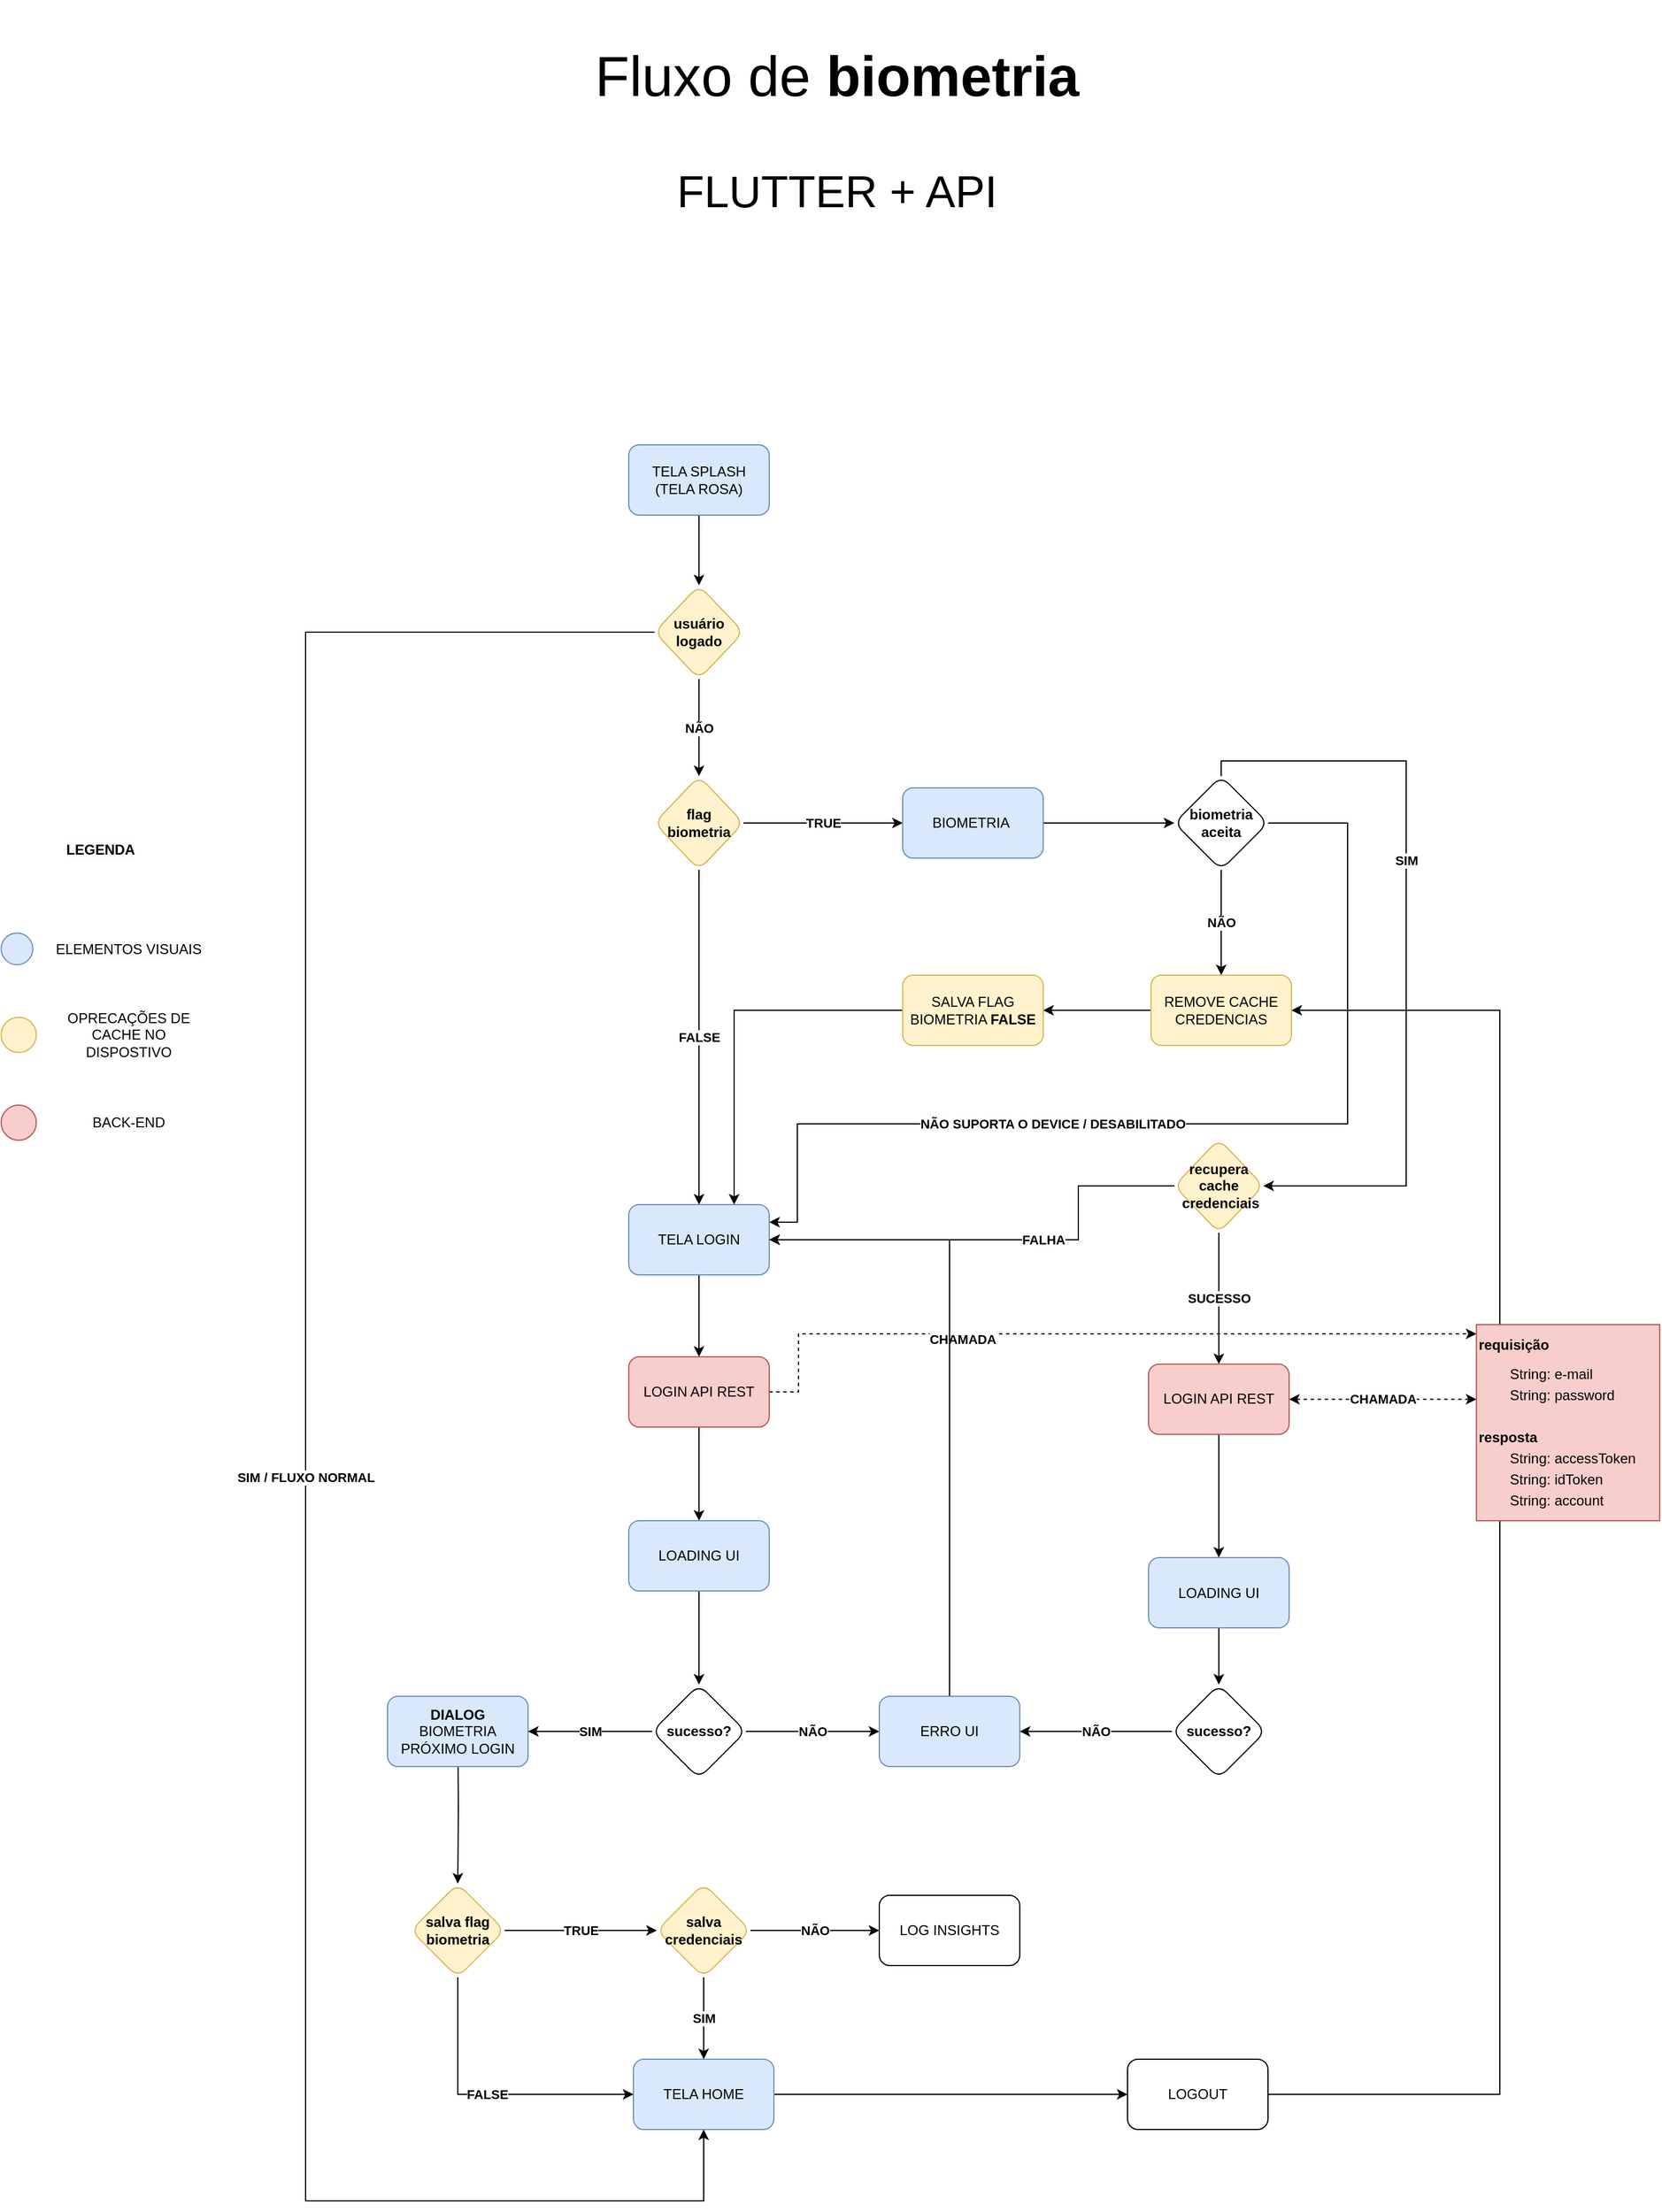 <mxfile version="24.2.2" type="github" pages="2">
  <diagram name="Flutter + API" id="6E-tuXSWwEvXY_AY0PLX">
    <mxGraphModel dx="4412" dy="4071" grid="1" gridSize="10" guides="1" tooltips="1" connect="1" arrows="1" fold="1" page="1" pageScale="1" pageWidth="827" pageHeight="1169" math="0" shadow="0">
      <root>
        <mxCell id="0" />
        <mxCell id="1" parent="0" />
        <mxCell id="qPOd8B_Op5KwaBinqcUg-231" style="edgeStyle=orthogonalEdgeStyle;rounded=0;orthogonalLoop=1;jettySize=auto;html=1;entryX=1;entryY=0.5;entryDx=0;entryDy=0;" parent="1" source="qPOd8B_Op5KwaBinqcUg-229" target="qPOd8B_Op5KwaBinqcUg-214" edge="1">
          <mxGeometry relative="1" as="geometry">
            <Array as="points">
              <mxPoint x="560" y="-391" />
              <mxPoint x="560" y="-1317" />
            </Array>
          </mxGeometry>
        </mxCell>
        <mxCell id="qPOd8B_Op5KwaBinqcUg-134" value="" style="group" parent="1" vertex="1" connectable="0">
          <mxGeometry x="-720" y="-1477" width="174" height="278.5" as="geometry" />
        </mxCell>
        <mxCell id="qPOd8B_Op5KwaBinqcUg-3" value="" style="ellipse;whiteSpace=wrap;html=1;aspect=fixed;fillColor=#dae8fc;strokeColor=#6c8ebf;container=0;" parent="qPOd8B_Op5KwaBinqcUg-134" vertex="1">
          <mxGeometry y="94" width="27" height="27" as="geometry" />
        </mxCell>
        <mxCell id="qPOd8B_Op5KwaBinqcUg-22" value="" style="ellipse;whiteSpace=wrap;html=1;aspect=fixed;fillColor=#fff2cc;strokeColor=#d6b656;container=0;" parent="qPOd8B_Op5KwaBinqcUg-134" vertex="1">
          <mxGeometry y="166" width="30" height="30" as="geometry" />
        </mxCell>
        <mxCell id="qPOd8B_Op5KwaBinqcUg-24" value="OPRECAÇÕES DE CACHE NO DISPOSTIVO" style="text;html=1;align=center;verticalAlign=middle;whiteSpace=wrap;rounded=0;container=0;" parent="qPOd8B_Op5KwaBinqcUg-134" vertex="1">
          <mxGeometry x="44" y="158.5" width="130" height="45" as="geometry" />
        </mxCell>
        <mxCell id="qPOd8B_Op5KwaBinqcUg-25" value="&lt;span style=&quot;caret-color: rgb(0, 0, 0); color: rgb(0, 0, 0); font-family: Helvetica; font-size: 12px; font-style: normal; font-variant-caps: normal; font-weight: 400; letter-spacing: normal; orphans: auto; text-align: center; text-indent: 0px; text-transform: none; white-space: normal; widows: auto; word-spacing: 0px; -webkit-text-stroke-width: 0px; background-color: rgb(251, 251, 251); text-decoration: none; display: inline !important; float: none;&quot;&gt;ELEMENTOS VISUAIS&lt;/span&gt;" style="text;html=1;align=center;verticalAlign=middle;whiteSpace=wrap;rounded=0;container=0;" parent="qPOd8B_Op5KwaBinqcUg-134" vertex="1">
          <mxGeometry x="44" y="85" width="130" height="45" as="geometry" />
        </mxCell>
        <mxCell id="qPOd8B_Op5KwaBinqcUg-69" value="" style="ellipse;whiteSpace=wrap;html=1;aspect=fixed;fillColor=#f8cecc;strokeColor=#b85450;container=0;" parent="qPOd8B_Op5KwaBinqcUg-134" vertex="1">
          <mxGeometry y="241" width="30" height="30" as="geometry" />
        </mxCell>
        <mxCell id="qPOd8B_Op5KwaBinqcUg-70" value="BACK-END" style="text;html=1;align=center;verticalAlign=middle;whiteSpace=wrap;rounded=0;container=0;" parent="qPOd8B_Op5KwaBinqcUg-134" vertex="1">
          <mxGeometry x="44" y="233.5" width="130" height="45" as="geometry" />
        </mxCell>
        <mxCell id="qPOd8B_Op5KwaBinqcUg-133" value="&lt;span style=&quot;caret-color: rgb(0, 0, 0); color: rgb(0, 0, 0); font-family: Helvetica; font-size: 12px; font-style: normal; font-variant-caps: normal; letter-spacing: normal; text-align: center; text-indent: 0px; text-transform: none; white-space: normal; word-spacing: 0px; -webkit-text-stroke-width: 0px; background-color: rgb(251, 251, 251); text-decoration: none; float: none; display: inline !important;&quot;&gt;&lt;b&gt;LEGENDA&lt;/b&gt;&lt;/span&gt;" style="text;html=1;align=center;verticalAlign=middle;whiteSpace=wrap;rounded=0;container=0;" parent="qPOd8B_Op5KwaBinqcUg-134" vertex="1">
          <mxGeometry x="20" width="130" height="45" as="geometry" />
        </mxCell>
        <mxCell id="qPOd8B_Op5KwaBinqcUg-74" value="&lt;h1 style=&quot;margin-top: 0px; line-height: 50%;&quot;&gt;&lt;font style=&quot;font-size: 12px;&quot;&gt;requisição&lt;br&gt;&lt;/font&gt;&lt;/h1&gt;&lt;p style=&quot;line-height: 50%;&quot;&gt;&lt;font style=&quot;font-size: 12px;&quot;&gt;&lt;span style=&quot;white-space: pre;&quot;&gt;&#x9;String: e-mail&lt;/span&gt;&lt;br&gt;&lt;/font&gt;&lt;/p&gt;&lt;p style=&quot;line-height: 50%;&quot;&gt;&lt;span style=&quot;white-space: pre;&quot;&gt;&lt;font style=&quot;font-size: 12px;&quot;&gt;&lt;span style=&quot;white-space: pre;&quot;&gt;&lt;font style=&quot;font-size: 12px;&quot;&gt;&#x9;String: password&lt;/font&gt;&lt;/span&gt;&lt;br&gt;&lt;/font&gt;&lt;/span&gt;&lt;/p&gt;&lt;p style=&quot;line-height: 50%;&quot;&gt;&lt;span style=&quot;white-space: pre;&quot;&gt;&lt;span style=&quot;white-space: pre;&quot;&gt;&lt;font style=&quot;font-size: 12px;&quot;&gt;&lt;br&gt;&lt;/font&gt;&lt;/span&gt;&lt;/span&gt;&lt;/p&gt;&lt;p style=&quot;line-height: 50%;&quot;&gt;&lt;font style=&quot;font-size: 12px;&quot;&gt;&lt;b&gt;resposta&lt;/b&gt;&lt;/font&gt;&lt;/p&gt;&lt;p style=&quot;line-height: 50%;&quot;&gt;&lt;font style=&quot;font-size: 12px;&quot;&gt;&lt;span style=&quot;white-space: pre;&quot;&gt;&#x9;String: accessToken&lt;/span&gt;&lt;br&gt;&lt;/font&gt;&lt;/p&gt;&lt;p style=&quot;line-height: 50%;&quot;&gt;&lt;span style=&quot;white-space: pre;&quot;&gt;&lt;font style=&quot;font-size: 12px;&quot;&gt;&#x9;String: idToken&lt;/font&gt;&lt;/span&gt;&lt;/p&gt;&lt;p style=&quot;line-height: 50%;&quot;&gt;&lt;span style=&quot;white-space: pre;&quot;&gt;&lt;font style=&quot;font-size: 12px;&quot;&gt;&lt;span style=&quot;white-space: pre;&quot;&gt;&#x9;String: account&lt;/span&gt;&lt;br&gt;&lt;/font&gt;&lt;/span&gt;&lt;/p&gt;&lt;p style=&quot;line-height: 50%;&quot;&gt;&lt;span style=&quot;white-space: pre;&quot;&gt;&lt;font style=&quot;font-size: 12px;&quot;&gt;&#x9;&lt;/font&gt;&lt;/span&gt;&lt;br&gt;&lt;/p&gt;" style="text;html=1;whiteSpace=wrap;overflow=hidden;rounded=0;fillColor=#f8cecc;strokeColor=#b85450;" parent="1" vertex="1">
          <mxGeometry x="540" y="-1048.5" width="156.56" height="167.5" as="geometry" />
        </mxCell>
        <mxCell id="qPOd8B_Op5KwaBinqcUg-179" style="edgeStyle=orthogonalEdgeStyle;rounded=0;orthogonalLoop=1;jettySize=auto;html=1;dashed=1;startArrow=classic;startFill=1;entryX=0.016;entryY=0.047;entryDx=0;entryDy=0;entryPerimeter=0;" parent="1" edge="1">
          <mxGeometry relative="1" as="geometry">
            <mxPoint x="-112.5" y="-991.043" as="sourcePoint" />
            <mxPoint x="540.005" y="-1040.628" as="targetPoint" />
            <Array as="points">
              <mxPoint x="-39" y="-991" />
              <mxPoint x="-39" y="-1041" />
            </Array>
          </mxGeometry>
        </mxCell>
        <mxCell id="qPOd8B_Op5KwaBinqcUg-180" value="&lt;b&gt;CHAMADA&lt;/b&gt;" style="edgeLabel;html=1;align=center;verticalAlign=middle;resizable=0;points=[];" parent="qPOd8B_Op5KwaBinqcUg-179" vertex="1" connectable="0">
          <mxGeometry x="-0.152" y="-4" relative="1" as="geometry">
            <mxPoint x="-35" as="offset" />
          </mxGeometry>
        </mxCell>
        <mxCell id="qPOd8B_Op5KwaBinqcUg-72" value="" style="edgeStyle=orthogonalEdgeStyle;rounded=0;orthogonalLoop=1;jettySize=auto;html=1;" parent="1" source="qPOd8B_Op5KwaBinqcUg-33" target="qPOd8B_Op5KwaBinqcUg-71" edge="1">
          <mxGeometry relative="1" as="geometry" />
        </mxCell>
        <mxCell id="qPOd8B_Op5KwaBinqcUg-33" value="TELA LOGIN" style="rounded=1;whiteSpace=wrap;html=1;fillColor=#dae8fc;strokeColor=#6c8ebf;" parent="1" vertex="1">
          <mxGeometry x="-184" y="-1151" width="120" height="60" as="geometry" />
        </mxCell>
        <mxCell id="qPOd8B_Op5KwaBinqcUg-49" value="&lt;b&gt;FALSE&lt;/b&gt;" style="edgeStyle=orthogonalEdgeStyle;rounded=0;orthogonalLoop=1;jettySize=auto;html=1;entryX=0.5;entryY=0;entryDx=0;entryDy=0;" parent="1" source="qPOd8B_Op5KwaBinqcUg-44" target="qPOd8B_Op5KwaBinqcUg-33" edge="1">
          <mxGeometry relative="1" as="geometry" />
        </mxCell>
        <mxCell id="qPOd8B_Op5KwaBinqcUg-209" value="&lt;b&gt;TRUE&lt;/b&gt;" style="edgeStyle=orthogonalEdgeStyle;rounded=0;orthogonalLoop=1;jettySize=auto;html=1;entryX=0;entryY=0.5;entryDx=0;entryDy=0;" parent="1" source="qPOd8B_Op5KwaBinqcUg-44" target="qPOd8B_Op5KwaBinqcUg-210" edge="1">
          <mxGeometry relative="1" as="geometry">
            <mxPoint x="100" y="-1287.0" as="targetPoint" />
          </mxGeometry>
        </mxCell>
        <mxCell id="qPOd8B_Op5KwaBinqcUg-44" value="&lt;div&gt;&lt;b&gt;flag&lt;/b&gt;&lt;/div&gt;&lt;b&gt;biometria&lt;/b&gt;" style="rhombus;whiteSpace=wrap;html=1;fillColor=#fff2cc;strokeColor=#d6b656;rounded=1;" parent="1" vertex="1">
          <mxGeometry x="-162" y="-1517" width="76" height="80" as="geometry" />
        </mxCell>
        <mxCell id="qPOd8B_Op5KwaBinqcUg-230" value="" style="edgeStyle=orthogonalEdgeStyle;rounded=0;orthogonalLoop=1;jettySize=auto;html=1;" parent="1" source="qPOd8B_Op5KwaBinqcUg-54" target="qPOd8B_Op5KwaBinqcUg-229" edge="1">
          <mxGeometry relative="1" as="geometry" />
        </mxCell>
        <mxCell id="qPOd8B_Op5KwaBinqcUg-54" value="TELA HOME" style="rounded=1;whiteSpace=wrap;html=1;fillColor=#dae8fc;strokeColor=#6c8ebf;" parent="1" vertex="1">
          <mxGeometry x="-180" y="-421" width="120" height="60" as="geometry" />
        </mxCell>
        <mxCell id="qPOd8B_Op5KwaBinqcUg-182" value="SUCESSO" style="edgeStyle=orthogonalEdgeStyle;rounded=0;orthogonalLoop=1;jettySize=auto;html=1;fontStyle=1" parent="1" source="qPOd8B_Op5KwaBinqcUg-55" target="qPOd8B_Op5KwaBinqcUg-181" edge="1">
          <mxGeometry relative="1" as="geometry" />
        </mxCell>
        <mxCell id="qPOd8B_Op5KwaBinqcUg-196" value="&lt;b&gt;FALHA&lt;/b&gt;" style="edgeStyle=orthogonalEdgeStyle;rounded=0;orthogonalLoop=1;jettySize=auto;html=1;" parent="1" source="qPOd8B_Op5KwaBinqcUg-55" target="qPOd8B_Op5KwaBinqcUg-33" edge="1">
          <mxGeometry x="-0.194" relative="1" as="geometry">
            <mxPoint x="374" y="-1287.0" as="targetPoint" />
            <Array as="points">
              <mxPoint x="200" y="-1167" />
              <mxPoint x="200" y="-1121" />
            </Array>
            <mxPoint as="offset" />
          </mxGeometry>
        </mxCell>
        <mxCell id="qPOd8B_Op5KwaBinqcUg-55" value="&lt;b&gt;recupera cache&lt;/b&gt;&lt;div&gt;&lt;b&gt;&amp;nbsp;credenciais&lt;/b&gt;&lt;/div&gt;" style="rhombus;whiteSpace=wrap;html=1;fillColor=#fff2cc;strokeColor=#d6b656;rounded=1;" parent="1" vertex="1">
          <mxGeometry x="282" y="-1207" width="76" height="80" as="geometry" />
        </mxCell>
        <mxCell id="qPOd8B_Op5KwaBinqcUg-77" value="" style="edgeStyle=orthogonalEdgeStyle;rounded=0;orthogonalLoop=1;jettySize=auto;html=1;entryX=0.5;entryY=0;entryDx=0;entryDy=0;" parent="1" source="qPOd8B_Op5KwaBinqcUg-71" target="qPOd8B_Op5KwaBinqcUg-92" edge="1">
          <mxGeometry relative="1" as="geometry">
            <mxPoint x="-124" y="-891" as="targetPoint" />
          </mxGeometry>
        </mxCell>
        <mxCell id="qPOd8B_Op5KwaBinqcUg-71" value="LOGIN API REST" style="whiteSpace=wrap;html=1;fillColor=#f8cecc;strokeColor=#b85450;rounded=1;" parent="1" vertex="1">
          <mxGeometry x="-184" y="-1021" width="120" height="60" as="geometry" />
        </mxCell>
        <mxCell id="qPOd8B_Op5KwaBinqcUg-85" style="edgeStyle=orthogonalEdgeStyle;rounded=0;orthogonalLoop=1;jettySize=auto;html=1;entryX=0.5;entryY=0;entryDx=0;entryDy=0;" parent="1" target="qPOd8B_Op5KwaBinqcUg-87" edge="1">
          <mxGeometry relative="1" as="geometry">
            <mxPoint x="-330" y="-701" as="sourcePoint" />
          </mxGeometry>
        </mxCell>
        <mxCell id="qPOd8B_Op5KwaBinqcUg-86" value="&lt;b&gt;DIALOG&lt;/b&gt;&lt;div&gt; BIOMETRIA PRÓXIMO LOGIN&lt;/div&gt;" style="rounded=1;whiteSpace=wrap;html=1;fillColor=#dae8fc;strokeColor=#6c8ebf;" parent="1" vertex="1">
          <mxGeometry x="-390" y="-731" width="120" height="60" as="geometry" />
        </mxCell>
        <mxCell id="qPOd8B_Op5KwaBinqcUg-99" value="&lt;b&gt;TRUE&lt;/b&gt;" style="edgeStyle=orthogonalEdgeStyle;rounded=0;orthogonalLoop=1;jettySize=auto;html=1;entryX=0;entryY=0.5;entryDx=0;entryDy=0;" parent="1" source="qPOd8B_Op5KwaBinqcUg-87" target="qPOd8B_Op5KwaBinqcUg-100" edge="1">
          <mxGeometry relative="1" as="geometry">
            <mxPoint x="-180" y="-531" as="targetPoint" />
          </mxGeometry>
        </mxCell>
        <mxCell id="qPOd8B_Op5KwaBinqcUg-116" value="&lt;b&gt;FALSE&lt;/b&gt;" style="edgeStyle=orthogonalEdgeStyle;rounded=0;orthogonalLoop=1;jettySize=auto;html=1;" parent="1" source="qPOd8B_Op5KwaBinqcUg-87" target="qPOd8B_Op5KwaBinqcUg-54" edge="1">
          <mxGeometry relative="1" as="geometry">
            <Array as="points">
              <mxPoint x="-330" y="-391" />
            </Array>
          </mxGeometry>
        </mxCell>
        <mxCell id="qPOd8B_Op5KwaBinqcUg-87" value="salva flag biometria" style="rhombus;whiteSpace=wrap;html=1;fillColor=#fff2cc;strokeColor=#d6b656;rounded=1;fontStyle=1" parent="1" vertex="1">
          <mxGeometry x="-370" y="-571" width="80" height="80" as="geometry" />
        </mxCell>
        <mxCell id="qPOd8B_Op5KwaBinqcUg-88" value="&lt;b&gt;SIM&lt;/b&gt;" style="edgeStyle=orthogonalEdgeStyle;rounded=0;orthogonalLoop=1;jettySize=auto;html=1;" parent="1" source="qPOd8B_Op5KwaBinqcUg-90" target="qPOd8B_Op5KwaBinqcUg-86" edge="1">
          <mxGeometry relative="1" as="geometry">
            <mxPoint x="-244" y="-701" as="targetPoint" />
          </mxGeometry>
        </mxCell>
        <mxCell id="qPOd8B_Op5KwaBinqcUg-89" value="&lt;b&gt;NÃO&lt;/b&gt;" style="edgeStyle=orthogonalEdgeStyle;rounded=0;orthogonalLoop=1;jettySize=auto;html=1;" parent="1" source="qPOd8B_Op5KwaBinqcUg-90" target="qPOd8B_Op5KwaBinqcUg-91" edge="1">
          <mxGeometry relative="1" as="geometry" />
        </mxCell>
        <mxCell id="qPOd8B_Op5KwaBinqcUg-90" value="&lt;b&gt;sucesso?&lt;/b&gt;" style="rhombus;whiteSpace=wrap;html=1;rounded=1;" parent="1" vertex="1">
          <mxGeometry x="-164" y="-741" width="80" height="80" as="geometry" />
        </mxCell>
        <mxCell id="qPOd8B_Op5KwaBinqcUg-113" value="" style="edgeStyle=orthogonalEdgeStyle;rounded=0;orthogonalLoop=1;jettySize=auto;html=1;entryX=1;entryY=0.5;entryDx=0;entryDy=0;" parent="1" source="qPOd8B_Op5KwaBinqcUg-91" target="qPOd8B_Op5KwaBinqcUg-33" edge="1">
          <mxGeometry x="0.001" relative="1" as="geometry">
            <mxPoint x="90" y="-1131" as="targetPoint" />
            <Array as="points">
              <mxPoint x="90" y="-1121" />
            </Array>
            <mxPoint as="offset" />
          </mxGeometry>
        </mxCell>
        <mxCell id="qPOd8B_Op5KwaBinqcUg-91" value="ERRO UI" style="whiteSpace=wrap;html=1;fillColor=#dae8fc;strokeColor=#6c8ebf;rounded=1;" parent="1" vertex="1">
          <mxGeometry x="30" y="-731" width="120" height="60" as="geometry" />
        </mxCell>
        <mxCell id="qPOd8B_Op5KwaBinqcUg-94" style="edgeStyle=orthogonalEdgeStyle;rounded=0;orthogonalLoop=1;jettySize=auto;html=1;" parent="1" source="qPOd8B_Op5KwaBinqcUg-92" target="qPOd8B_Op5KwaBinqcUg-90" edge="1">
          <mxGeometry relative="1" as="geometry" />
        </mxCell>
        <mxCell id="qPOd8B_Op5KwaBinqcUg-92" value="LOADING UI" style="whiteSpace=wrap;html=1;fillColor=#dae8fc;strokeColor=#6c8ebf;rounded=1;" parent="1" vertex="1">
          <mxGeometry x="-184" y="-881" width="120" height="60" as="geometry" />
        </mxCell>
        <mxCell id="qPOd8B_Op5KwaBinqcUg-121" value="&lt;b&gt;NÃO&lt;/b&gt;" style="edgeStyle=orthogonalEdgeStyle;rounded=0;orthogonalLoop=1;jettySize=auto;html=1;" parent="1" source="qPOd8B_Op5KwaBinqcUg-100" target="qPOd8B_Op5KwaBinqcUg-120" edge="1">
          <mxGeometry relative="1" as="geometry" />
        </mxCell>
        <mxCell id="qPOd8B_Op5KwaBinqcUg-227" value="&lt;b&gt;SIM&lt;/b&gt;" style="edgeStyle=orthogonalEdgeStyle;rounded=0;orthogonalLoop=1;jettySize=auto;html=1;" parent="1" source="qPOd8B_Op5KwaBinqcUg-100" target="qPOd8B_Op5KwaBinqcUg-54" edge="1">
          <mxGeometry relative="1" as="geometry" />
        </mxCell>
        <mxCell id="qPOd8B_Op5KwaBinqcUg-100" value="&lt;b&gt;salva credenciais&lt;/b&gt;" style="rhombus;whiteSpace=wrap;html=1;fillColor=#fff2cc;strokeColor=#d6b656;rounded=1;" parent="1" vertex="1">
          <mxGeometry x="-160" y="-571" width="80" height="80" as="geometry" />
        </mxCell>
        <mxCell id="qPOd8B_Op5KwaBinqcUg-183" value="&lt;b style=&quot;caret-color: rgb(0, 0, 0); color: rgb(0, 0, 0); font-family: Helvetica; font-size: 11px; font-style: normal; font-variant-caps: normal; letter-spacing: normal; orphans: auto; text-align: center; text-indent: 0px; text-transform: none; white-space: nowrap; widows: auto; word-spacing: 0px; -webkit-text-stroke-width: 0px; background-color: rgb(255, 255, 255); text-decoration: none;&quot;&gt;CHAMADA&lt;/b&gt;" style="edgeStyle=orthogonalEdgeStyle;rounded=0;orthogonalLoop=1;jettySize=auto;html=1;startArrow=classic;startFill=1;dashed=1;" parent="1" source="qPOd8B_Op5KwaBinqcUg-181" target="qPOd8B_Op5KwaBinqcUg-74" edge="1">
          <mxGeometry relative="1" as="geometry">
            <Array as="points">
              <mxPoint x="490" y="-985" />
              <mxPoint x="490" y="-985" />
            </Array>
          </mxGeometry>
        </mxCell>
        <mxCell id="qPOd8B_Op5KwaBinqcUg-193" style="edgeStyle=orthogonalEdgeStyle;rounded=0;orthogonalLoop=1;jettySize=auto;html=1;" parent="1" source="qPOd8B_Op5KwaBinqcUg-181" target="qPOd8B_Op5KwaBinqcUg-192" edge="1">
          <mxGeometry relative="1" as="geometry" />
        </mxCell>
        <mxCell id="qPOd8B_Op5KwaBinqcUg-181" value="LOGIN API REST" style="whiteSpace=wrap;html=1;fillColor=#f8cecc;strokeColor=#b85450;rounded=1;" parent="1" vertex="1">
          <mxGeometry x="260" y="-1014.75" width="120" height="60" as="geometry" />
        </mxCell>
        <mxCell id="qPOd8B_Op5KwaBinqcUg-189" value="&lt;b&gt;NÃO&lt;/b&gt;" style="edgeStyle=orthogonalEdgeStyle;rounded=0;orthogonalLoop=1;jettySize=auto;html=1;" parent="1" source="qPOd8B_Op5KwaBinqcUg-185" target="qPOd8B_Op5KwaBinqcUg-91" edge="1">
          <mxGeometry relative="1" as="geometry" />
        </mxCell>
        <mxCell id="qPOd8B_Op5KwaBinqcUg-185" value="&lt;b&gt;sucesso?&lt;/b&gt;" style="rhombus;whiteSpace=wrap;html=1;rounded=1;" parent="1" vertex="1">
          <mxGeometry x="280" y="-741" width="80" height="80" as="geometry" />
        </mxCell>
        <mxCell id="qPOd8B_Op5KwaBinqcUg-120" value="LOG INSIGHTS" style="whiteSpace=wrap;html=1;rounded=1;" parent="1" vertex="1">
          <mxGeometry x="30" y="-561" width="120" height="60" as="geometry" />
        </mxCell>
        <mxCell id="qPOd8B_Op5KwaBinqcUg-194" style="edgeStyle=orthogonalEdgeStyle;rounded=0;orthogonalLoop=1;jettySize=auto;html=1;" parent="1" source="qPOd8B_Op5KwaBinqcUg-192" target="qPOd8B_Op5KwaBinqcUg-185" edge="1">
          <mxGeometry relative="1" as="geometry" />
        </mxCell>
        <mxCell id="qPOd8B_Op5KwaBinqcUg-192" value="LOADING UI" style="whiteSpace=wrap;html=1;fillColor=#dae8fc;strokeColor=#6c8ebf;rounded=1;" parent="1" vertex="1">
          <mxGeometry x="260" y="-849.5" width="120" height="60" as="geometry" />
        </mxCell>
        <mxCell id="qPOd8B_Op5KwaBinqcUg-212" value="" style="edgeStyle=orthogonalEdgeStyle;rounded=0;orthogonalLoop=1;jettySize=auto;html=1;" parent="1" source="qPOd8B_Op5KwaBinqcUg-210" target="qPOd8B_Op5KwaBinqcUg-211" edge="1">
          <mxGeometry relative="1" as="geometry">
            <Array as="points">
              <mxPoint x="220" y="-1477" />
              <mxPoint x="220" y="-1477" />
            </Array>
          </mxGeometry>
        </mxCell>
        <mxCell id="qPOd8B_Op5KwaBinqcUg-210" value="BIOMETRIA&amp;nbsp;" style="whiteSpace=wrap;html=1;fillColor=#dae8fc;strokeColor=#6c8ebf;rounded=1;" parent="1" vertex="1">
          <mxGeometry x="50" y="-1507" width="120" height="60" as="geometry" />
        </mxCell>
        <mxCell id="qPOd8B_Op5KwaBinqcUg-213" value="&lt;b&gt;NÃO&lt;/b&gt;" style="edgeStyle=orthogonalEdgeStyle;rounded=0;orthogonalLoop=1;jettySize=auto;html=1;" parent="1" source="qPOd8B_Op5KwaBinqcUg-211" target="qPOd8B_Op5KwaBinqcUg-214" edge="1">
          <mxGeometry relative="1" as="geometry">
            <mxPoint x="100" y="-1287.0" as="targetPoint" />
            <Array as="points">
              <mxPoint x="322" y="-1357" />
              <mxPoint x="322" y="-1357" />
            </Array>
          </mxGeometry>
        </mxCell>
        <mxCell id="qPOd8B_Op5KwaBinqcUg-224" value="&lt;b&gt;SIM&lt;/b&gt;" style="edgeStyle=orthogonalEdgeStyle;rounded=0;orthogonalLoop=1;jettySize=auto;html=1;entryX=1;entryY=0.5;entryDx=0;entryDy=0;" parent="1" source="qPOd8B_Op5KwaBinqcUg-211" target="qPOd8B_Op5KwaBinqcUg-55" edge="1">
          <mxGeometry x="-0.219" relative="1" as="geometry">
            <Array as="points">
              <mxPoint x="322" y="-1530" />
              <mxPoint x="480" y="-1530" />
              <mxPoint x="480" y="-1167" />
            </Array>
            <mxPoint as="offset" />
          </mxGeometry>
        </mxCell>
        <mxCell id="NKLamqkODGjHUIYV3pUK-1" value="&lt;b&gt;NÃO SUPORTA O DEVICE / DESABILITADO&lt;/b&gt;" style="edgeStyle=orthogonalEdgeStyle;rounded=0;orthogonalLoop=1;jettySize=auto;html=1;entryX=1;entryY=0.25;entryDx=0;entryDy=0;exitX=1;exitY=0.5;exitDx=0;exitDy=0;" parent="1" source="qPOd8B_Op5KwaBinqcUg-211" target="qPOd8B_Op5KwaBinqcUg-33" edge="1">
          <mxGeometry x="0.278" relative="1" as="geometry">
            <Array as="points">
              <mxPoint x="430" y="-1477" />
              <mxPoint x="430" y="-1220" />
              <mxPoint x="-40" y="-1220" />
              <mxPoint x="-40" y="-1136" />
            </Array>
            <mxPoint as="offset" />
          </mxGeometry>
        </mxCell>
        <mxCell id="qPOd8B_Op5KwaBinqcUg-211" value="&lt;b&gt;biometria aceita&lt;/b&gt;" style="rhombus;whiteSpace=wrap;html=1;rounded=1;" parent="1" vertex="1">
          <mxGeometry x="282" y="-1517" width="80" height="80" as="geometry" />
        </mxCell>
        <mxCell id="qPOd8B_Op5KwaBinqcUg-221" value="" style="edgeStyle=orthogonalEdgeStyle;rounded=0;orthogonalLoop=1;jettySize=auto;html=1;" parent="1" source="qPOd8B_Op5KwaBinqcUg-214" target="qPOd8B_Op5KwaBinqcUg-220" edge="1">
          <mxGeometry relative="1" as="geometry" />
        </mxCell>
        <mxCell id="qPOd8B_Op5KwaBinqcUg-214" value="REMOVE CACHE CREDENCIAS" style="whiteSpace=wrap;html=1;fillColor=#fff2cc;strokeColor=#d6b656;rounded=1;" parent="1" vertex="1">
          <mxGeometry x="262" y="-1347" width="120" height="60" as="geometry" />
        </mxCell>
        <mxCell id="qPOd8B_Op5KwaBinqcUg-222" style="edgeStyle=orthogonalEdgeStyle;rounded=0;orthogonalLoop=1;jettySize=auto;html=1;entryX=0.75;entryY=0;entryDx=0;entryDy=0;" parent="1" source="qPOd8B_Op5KwaBinqcUg-220" target="qPOd8B_Op5KwaBinqcUg-33" edge="1">
          <mxGeometry relative="1" as="geometry">
            <Array as="points">
              <mxPoint x="-94" y="-1317" />
            </Array>
          </mxGeometry>
        </mxCell>
        <mxCell id="qPOd8B_Op5KwaBinqcUg-220" value="SALVA FLAG BIOMETRIA &lt;b&gt;FALSE&lt;/b&gt;" style="whiteSpace=wrap;html=1;fillColor=#fff2cc;strokeColor=#d6b656;rounded=1;" parent="1" vertex="1">
          <mxGeometry x="50" y="-1347" width="120" height="60" as="geometry" />
        </mxCell>
        <mxCell id="qPOd8B_Op5KwaBinqcUg-229" value="LOGOUT" style="whiteSpace=wrap;html=1;rounded=1;" parent="1" vertex="1">
          <mxGeometry x="242" y="-421" width="120" height="60" as="geometry" />
        </mxCell>
        <mxCell id="qPOd8B_Op5KwaBinqcUg-234" value="" style="group" parent="1" vertex="1" connectable="0">
          <mxGeometry x="-340" y="-2180" width="668" height="199" as="geometry" />
        </mxCell>
        <mxCell id="qPOd8B_Op5KwaBinqcUg-128" value="Fluxo de &lt;b&gt;biometria&lt;/b&gt;" style="text;html=1;align=center;verticalAlign=middle;whiteSpace=wrap;rounded=0;fontSize=48;" parent="qPOd8B_Op5KwaBinqcUg-234" vertex="1">
          <mxGeometry width="668" height="130" as="geometry" />
        </mxCell>
        <mxCell id="qPOd8B_Op5KwaBinqcUg-233" value="&lt;font style=&quot;font-size: 38px;&quot;&gt;FLUTTER + API&lt;/font&gt;" style="text;html=1;align=center;verticalAlign=middle;whiteSpace=wrap;rounded=0;fontSize=48;" parent="qPOd8B_Op5KwaBinqcUg-234" vertex="1">
          <mxGeometry x="114" y="120" width="440" height="79" as="geometry" />
        </mxCell>
        <mxCell id="D9hYUx1LKBQTQPkbvpEf-64" style="edgeStyle=orthogonalEdgeStyle;rounded=0;orthogonalLoop=1;jettySize=auto;html=1;" parent="1" source="D9hYUx1LKBQTQPkbvpEf-62" target="D9hYUx1LKBQTQPkbvpEf-63" edge="1">
          <mxGeometry relative="1" as="geometry" />
        </mxCell>
        <mxCell id="D9hYUx1LKBQTQPkbvpEf-62" value="TELA SPLASH&lt;div&gt;(TELA ROSA)&lt;/div&gt;" style="rounded=1;whiteSpace=wrap;html=1;fillColor=#dae8fc;strokeColor=#6c8ebf;" parent="1" vertex="1">
          <mxGeometry x="-184" y="-1800" width="120" height="60" as="geometry" />
        </mxCell>
        <mxCell id="D9hYUx1LKBQTQPkbvpEf-65" value="&lt;b&gt;NÃO&lt;/b&gt;" style="edgeStyle=orthogonalEdgeStyle;rounded=0;orthogonalLoop=1;jettySize=auto;html=1;" parent="1" source="D9hYUx1LKBQTQPkbvpEf-63" target="qPOd8B_Op5KwaBinqcUg-44" edge="1">
          <mxGeometry relative="1" as="geometry" />
        </mxCell>
        <mxCell id="D9hYUx1LKBQTQPkbvpEf-66" value="&lt;b&gt;SIM / FLUXO NORMAL&lt;/b&gt;" style="edgeStyle=orthogonalEdgeStyle;rounded=0;orthogonalLoop=1;jettySize=auto;html=1;entryX=0.5;entryY=1;entryDx=0;entryDy=0;" parent="1" source="D9hYUx1LKBQTQPkbvpEf-63" target="qPOd8B_Op5KwaBinqcUg-54" edge="1">
          <mxGeometry relative="1" as="geometry">
            <Array as="points">
              <mxPoint x="-460" y="-1640" />
              <mxPoint x="-460" y="-300" />
              <mxPoint x="-120" y="-300" />
            </Array>
          </mxGeometry>
        </mxCell>
        <mxCell id="D9hYUx1LKBQTQPkbvpEf-63" value="&lt;div&gt;&lt;b&gt;usuário&lt;/b&gt;&lt;/div&gt;&lt;div&gt;&lt;b&gt;logado&lt;/b&gt;&lt;/div&gt;" style="rhombus;whiteSpace=wrap;html=1;fillColor=#fff2cc;strokeColor=#d6b656;rounded=1;" parent="1" vertex="1">
          <mxGeometry x="-162" y="-1680" width="76" height="80" as="geometry" />
        </mxCell>
      </root>
    </mxGraphModel>
  </diagram>
  <diagram id="dI0rCylx7lAFBh1Vv9-X" name="Flutter + logado">
    <mxGraphModel dx="552" dy="3404" grid="1" gridSize="10" guides="1" tooltips="1" connect="1" arrows="1" fold="1" page="1" pageScale="1" pageWidth="827" pageHeight="1169" math="0" shadow="0">
      <root>
        <mxCell id="0" />
        <mxCell id="1" parent="0" />
        <mxCell id="gRaMeJPOi4GSUzkFWNLD-1" value="" style="group" parent="1" vertex="1" connectable="0">
          <mxGeometry x="1740" y="-2330" width="668" height="199" as="geometry" />
        </mxCell>
        <mxCell id="gRaMeJPOi4GSUzkFWNLD-2" value="Fluxo de &lt;b&gt;biometria&lt;/b&gt;" style="text;html=1;align=center;verticalAlign=middle;whiteSpace=wrap;rounded=0;fontSize=48;" parent="gRaMeJPOi4GSUzkFWNLD-1" vertex="1">
          <mxGeometry width="668" height="130" as="geometry" />
        </mxCell>
        <mxCell id="gRaMeJPOi4GSUzkFWNLD-3" value="&lt;font style=&quot;font-size: 38px;&quot;&gt;FLUTTER + LOGADO&lt;/font&gt;" style="text;html=1;align=center;verticalAlign=middle;whiteSpace=wrap;rounded=0;fontSize=48;" parent="gRaMeJPOi4GSUzkFWNLD-1" vertex="1">
          <mxGeometry x="114" y="120" width="440" height="79" as="geometry" />
        </mxCell>
        <mxCell id="gRaMeJPOi4GSUzkFWNLD-4" value="" style="edgeStyle=orthogonalEdgeStyle;rounded=0;orthogonalLoop=1;jettySize=auto;html=1;" parent="1" source="gRaMeJPOi4GSUzkFWNLD-5" target="gRaMeJPOi4GSUzkFWNLD-6" edge="1">
          <mxGeometry relative="1" as="geometry" />
        </mxCell>
        <mxCell id="gRaMeJPOi4GSUzkFWNLD-5" value="TELA SPLASH&lt;div&gt;(TELA ROSA)&lt;/div&gt;" style="rounded=1;whiteSpace=wrap;html=1;fillColor=#dae8fc;strokeColor=#6c8ebf;" parent="1" vertex="1">
          <mxGeometry x="2014" y="-2020" width="120" height="60" as="geometry" />
        </mxCell>
        <mxCell id="gRaMeJPOi4GSUzkFWNLD-8" value="" style="edgeStyle=orthogonalEdgeStyle;rounded=0;orthogonalLoop=1;jettySize=auto;html=1;" parent="1" source="gRaMeJPOi4GSUzkFWNLD-6" target="gRaMeJPOi4GSUzkFWNLD-7" edge="1">
          <mxGeometry relative="1" as="geometry" />
        </mxCell>
        <mxCell id="gRaMeJPOi4GSUzkFWNLD-6" value="TELA LOGIN" style="whiteSpace=wrap;html=1;fillColor=#dae8fc;strokeColor=#6c8ebf;rounded=1;" parent="1" vertex="1">
          <mxGeometry x="2014" y="-1920" width="120" height="60" as="geometry" />
        </mxCell>
        <mxCell id="DP7i0mkqceJmcOJRUAh5-6" value="" style="edgeStyle=orthogonalEdgeStyle;rounded=0;orthogonalLoop=1;jettySize=auto;html=1;" parent="1" source="gRaMeJPOi4GSUzkFWNLD-7" target="DP7i0mkqceJmcOJRUAh5-5" edge="1">
          <mxGeometry relative="1" as="geometry" />
        </mxCell>
        <mxCell id="gRaMeJPOi4GSUzkFWNLD-7" value="B2C WEBVIEW" style="whiteSpace=wrap;html=1;fillColor=#d5e8d4;strokeColor=#82b366;rounded=1;" parent="1" vertex="1">
          <mxGeometry x="2014" y="-1820" width="120" height="60" as="geometry" />
        </mxCell>
        <mxCell id="DP7i0mkqceJmcOJRUAh5-8" value="" style="edgeStyle=orthogonalEdgeStyle;rounded=0;orthogonalLoop=1;jettySize=auto;html=1;" parent="1" source="DP7i0mkqceJmcOJRUAh5-5" target="DP7i0mkqceJmcOJRUAh5-7" edge="1">
          <mxGeometry relative="1" as="geometry" />
        </mxCell>
        <mxCell id="DP7i0mkqceJmcOJRUAh5-5" value="&lt;b&gt;sucesso&lt;/b&gt;" style="rhombus;whiteSpace=wrap;html=1;rounded=1;" parent="1" vertex="1">
          <mxGeometry x="2034" y="-1710" width="80" height="80" as="geometry" />
        </mxCell>
        <mxCell id="odsQJ58gwHxPvcSXHQLd-2" value="" style="edgeStyle=orthogonalEdgeStyle;rounded=0;orthogonalLoop=1;jettySize=auto;html=1;" parent="1" source="DP7i0mkqceJmcOJRUAh5-7" target="odsQJ58gwHxPvcSXHQLd-1" edge="1">
          <mxGeometry relative="1" as="geometry" />
        </mxCell>
        <mxCell id="DP7i0mkqceJmcOJRUAh5-7" value="&lt;div&gt;&lt;b&gt;DIALOG&lt;/b&gt;&lt;/div&gt;BIOMETRIA PRÓXIMO LOGIN" style="whiteSpace=wrap;html=1;fillColor=#dae8fc;strokeColor=#6c8ebf;rounded=1;" parent="1" vertex="1">
          <mxGeometry x="2174" y="-1700" width="120" height="60" as="geometry" />
        </mxCell>
        <mxCell id="r1-OLOZLs1K766FyrKcZ-4" value="&lt;b&gt;FALSE&lt;/b&gt;" style="edgeStyle=orthogonalEdgeStyle;rounded=0;orthogonalLoop=1;jettySize=auto;html=1;" parent="1" source="odsQJ58gwHxPvcSXHQLd-1" target="r1-OLOZLs1K766FyrKcZ-3" edge="1">
          <mxGeometry relative="1" as="geometry" />
        </mxCell>
        <mxCell id="TPfmWPZvHiBA1nuv5mY3-2" value="" style="edgeStyle=orthogonalEdgeStyle;rounded=0;orthogonalLoop=1;jettySize=auto;html=1;" parent="1" source="odsQJ58gwHxPvcSXHQLd-1" target="TPfmWPZvHiBA1nuv5mY3-1" edge="1">
          <mxGeometry relative="1" as="geometry" />
        </mxCell>
        <mxCell id="odsQJ58gwHxPvcSXHQLd-1" value="&lt;b&gt;salva flag&lt;/b&gt;&lt;div&gt;&lt;b&gt;biometria&lt;/b&gt;&lt;/div&gt;" style="rhombus;whiteSpace=wrap;html=1;fillColor=#fff2cc;strokeColor=#d6b656;rounded=1;" parent="1" vertex="1">
          <mxGeometry x="2194" y="-1570" width="80" height="80" as="geometry" />
        </mxCell>
        <mxCell id="r1-OLOZLs1K766FyrKcZ-3" value="" style="whiteSpace=wrap;html=1;fillColor=#fff2cc;strokeColor=#d6b656;rounded=1;" parent="1" vertex="1">
          <mxGeometry x="2014" y="-1560" width="120" height="60" as="geometry" />
        </mxCell>
        <mxCell id="TPfmWPZvHiBA1nuv5mY3-1" value="TELA HOME" style="whiteSpace=wrap;html=1;fillColor=#dae8fc;strokeColor=#6c8ebf;rounded=1;" parent="1" vertex="1">
          <mxGeometry x="2174" y="-1400" width="120" height="60" as="geometry" />
        </mxCell>
      </root>
    </mxGraphModel>
  </diagram>
</mxfile>
